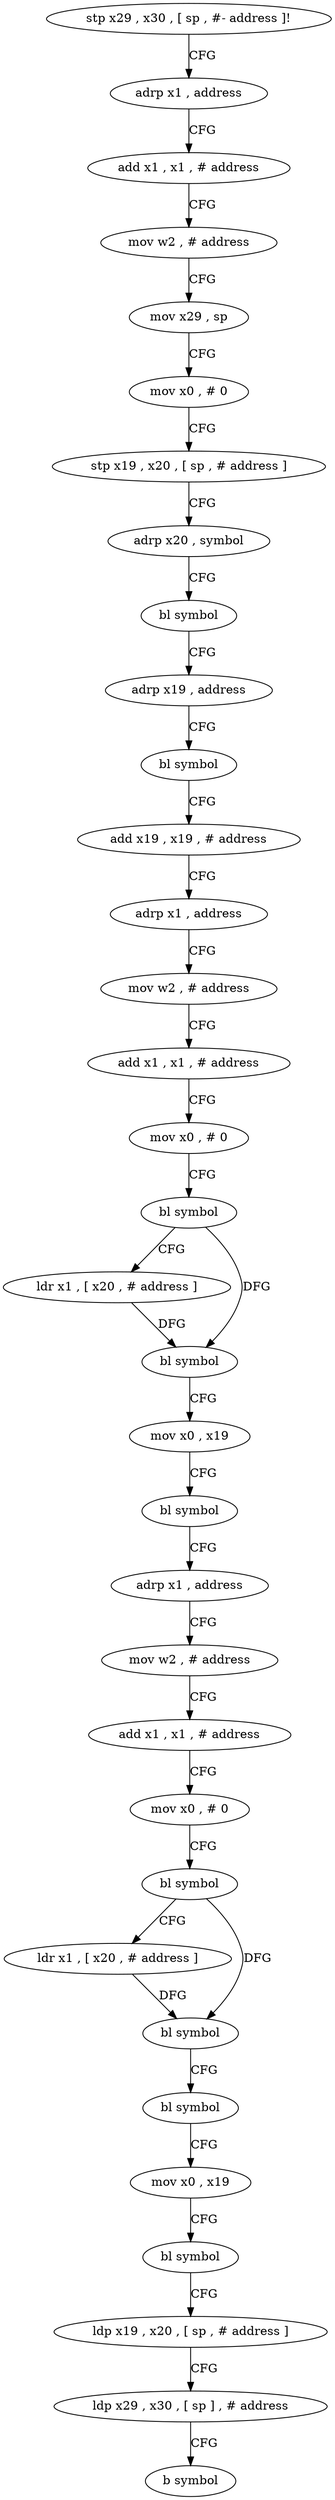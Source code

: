digraph "func" {
"4218128" [label = "stp x29 , x30 , [ sp , #- address ]!" ]
"4218132" [label = "adrp x1 , address" ]
"4218136" [label = "add x1 , x1 , # address" ]
"4218140" [label = "mov w2 , # address" ]
"4218144" [label = "mov x29 , sp" ]
"4218148" [label = "mov x0 , # 0" ]
"4218152" [label = "stp x19 , x20 , [ sp , # address ]" ]
"4218156" [label = "adrp x20 , symbol" ]
"4218160" [label = "bl symbol" ]
"4218164" [label = "adrp x19 , address" ]
"4218168" [label = "bl symbol" ]
"4218172" [label = "add x19 , x19 , # address" ]
"4218176" [label = "adrp x1 , address" ]
"4218180" [label = "mov w2 , # address" ]
"4218184" [label = "add x1 , x1 , # address" ]
"4218188" [label = "mov x0 , # 0" ]
"4218192" [label = "bl symbol" ]
"4218196" [label = "ldr x1 , [ x20 , # address ]" ]
"4218200" [label = "bl symbol" ]
"4218204" [label = "mov x0 , x19" ]
"4218208" [label = "bl symbol" ]
"4218212" [label = "adrp x1 , address" ]
"4218216" [label = "mov w2 , # address" ]
"4218220" [label = "add x1 , x1 , # address" ]
"4218224" [label = "mov x0 , # 0" ]
"4218228" [label = "bl symbol" ]
"4218232" [label = "ldr x1 , [ x20 , # address ]" ]
"4218236" [label = "bl symbol" ]
"4218240" [label = "bl symbol" ]
"4218244" [label = "mov x0 , x19" ]
"4218248" [label = "bl symbol" ]
"4218252" [label = "ldp x19 , x20 , [ sp , # address ]" ]
"4218256" [label = "ldp x29 , x30 , [ sp ] , # address" ]
"4218260" [label = "b symbol" ]
"4218128" -> "4218132" [ label = "CFG" ]
"4218132" -> "4218136" [ label = "CFG" ]
"4218136" -> "4218140" [ label = "CFG" ]
"4218140" -> "4218144" [ label = "CFG" ]
"4218144" -> "4218148" [ label = "CFG" ]
"4218148" -> "4218152" [ label = "CFG" ]
"4218152" -> "4218156" [ label = "CFG" ]
"4218156" -> "4218160" [ label = "CFG" ]
"4218160" -> "4218164" [ label = "CFG" ]
"4218164" -> "4218168" [ label = "CFG" ]
"4218168" -> "4218172" [ label = "CFG" ]
"4218172" -> "4218176" [ label = "CFG" ]
"4218176" -> "4218180" [ label = "CFG" ]
"4218180" -> "4218184" [ label = "CFG" ]
"4218184" -> "4218188" [ label = "CFG" ]
"4218188" -> "4218192" [ label = "CFG" ]
"4218192" -> "4218196" [ label = "CFG" ]
"4218192" -> "4218200" [ label = "DFG" ]
"4218196" -> "4218200" [ label = "DFG" ]
"4218200" -> "4218204" [ label = "CFG" ]
"4218204" -> "4218208" [ label = "CFG" ]
"4218208" -> "4218212" [ label = "CFG" ]
"4218212" -> "4218216" [ label = "CFG" ]
"4218216" -> "4218220" [ label = "CFG" ]
"4218220" -> "4218224" [ label = "CFG" ]
"4218224" -> "4218228" [ label = "CFG" ]
"4218228" -> "4218232" [ label = "CFG" ]
"4218228" -> "4218236" [ label = "DFG" ]
"4218232" -> "4218236" [ label = "DFG" ]
"4218236" -> "4218240" [ label = "CFG" ]
"4218240" -> "4218244" [ label = "CFG" ]
"4218244" -> "4218248" [ label = "CFG" ]
"4218248" -> "4218252" [ label = "CFG" ]
"4218252" -> "4218256" [ label = "CFG" ]
"4218256" -> "4218260" [ label = "CFG" ]
}
